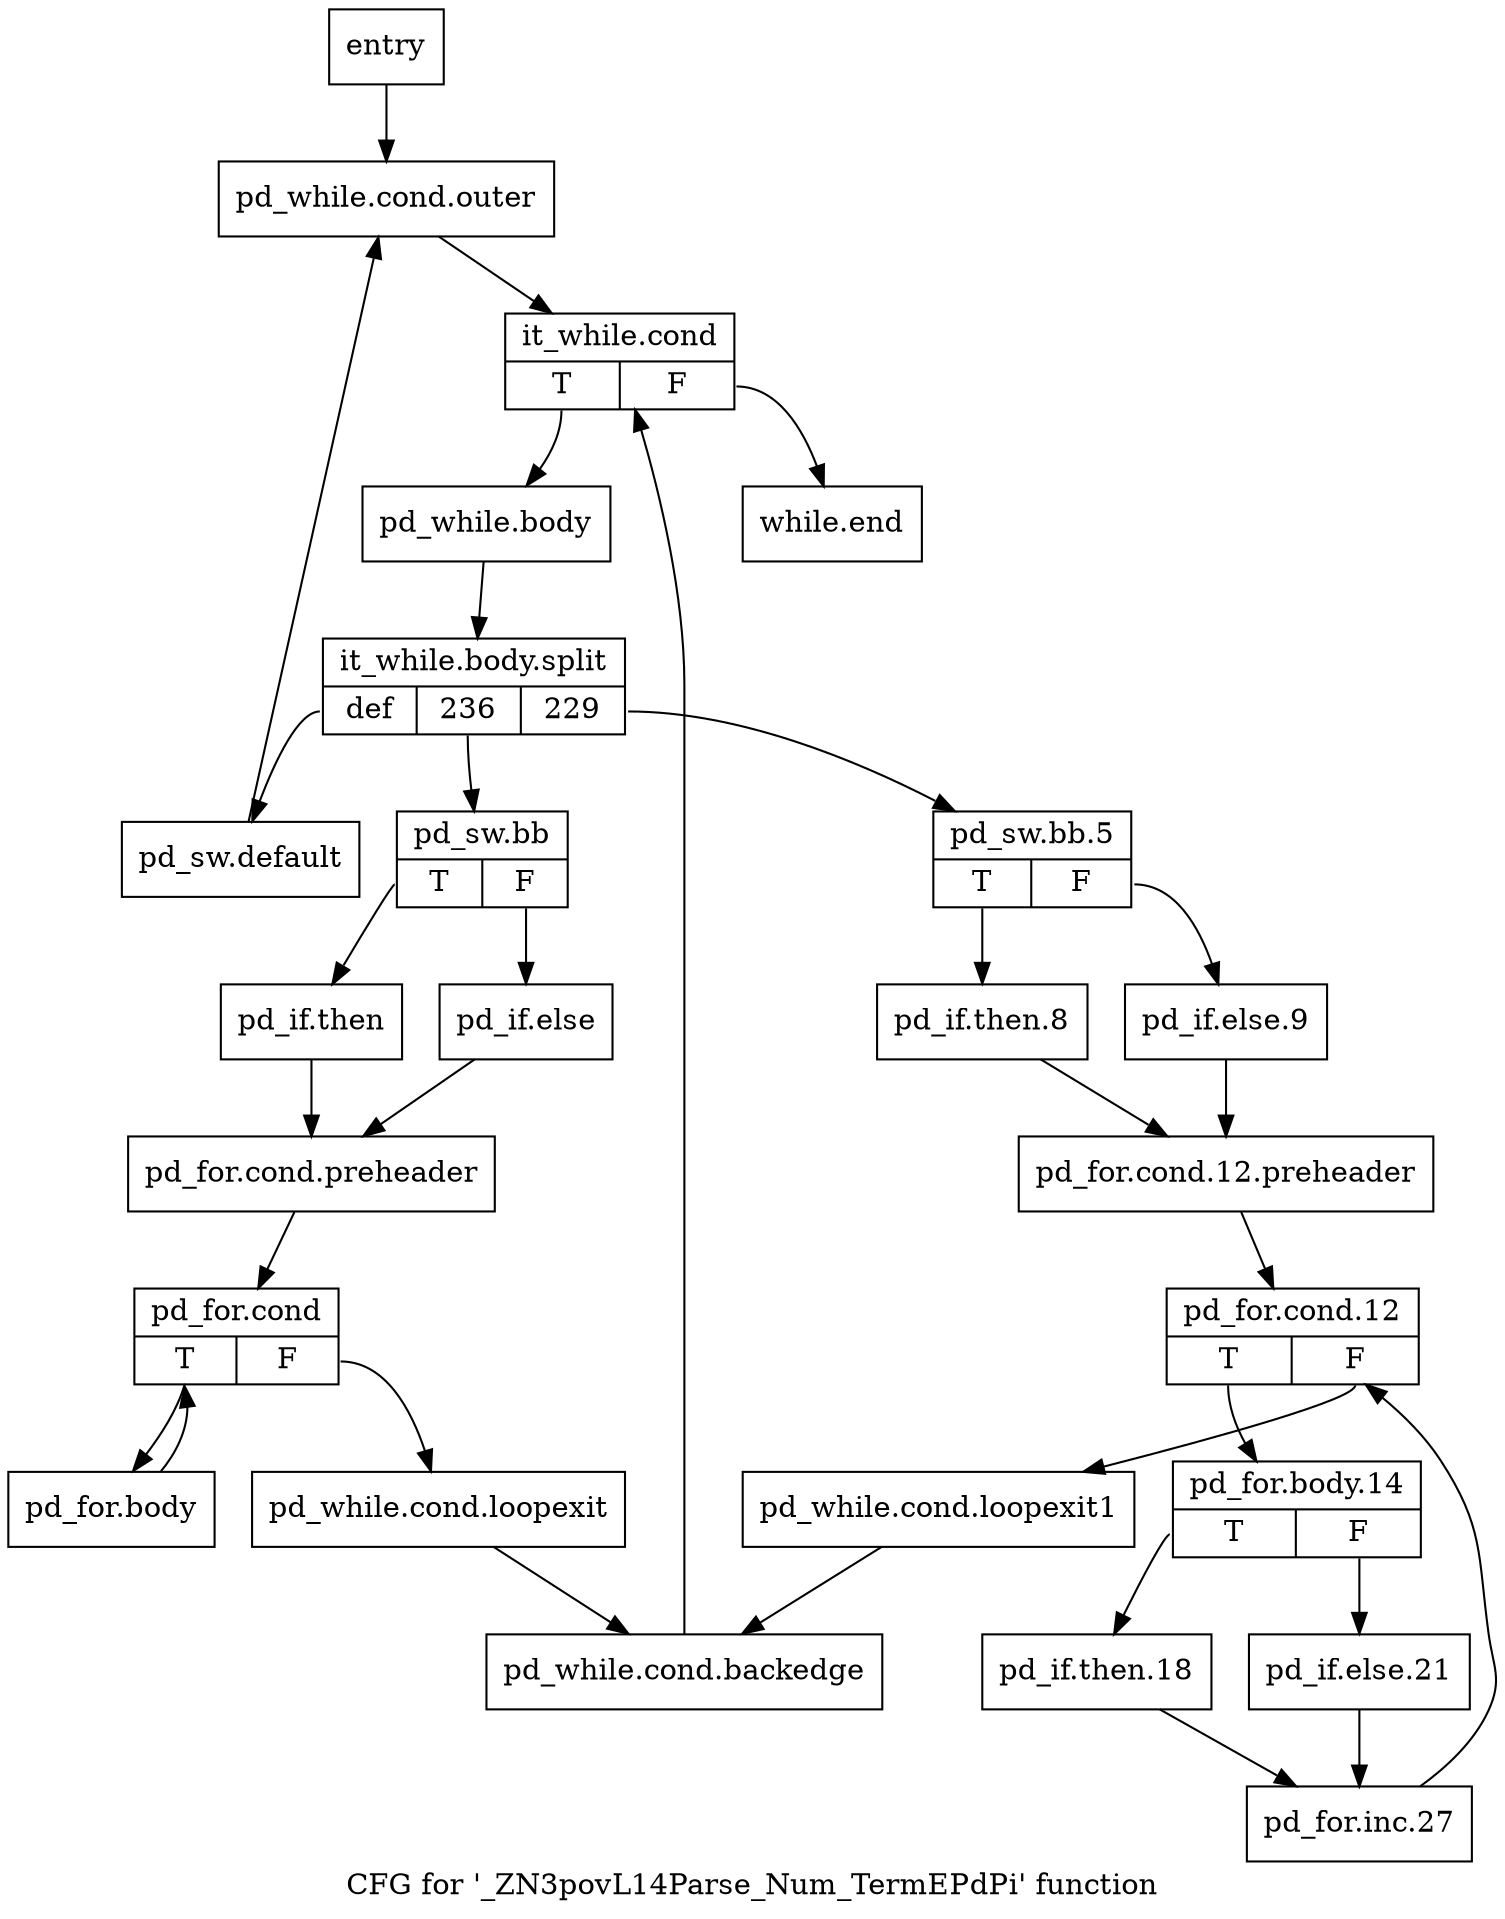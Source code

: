 digraph "CFG for '_ZN3povL14Parse_Num_TermEPdPi' function" {
	label="CFG for '_ZN3povL14Parse_Num_TermEPdPi' function";

	Node0xeb1d50 [shape=record,label="{entry}"];
	Node0xeb1d50 -> Node0xeb1da0;
	Node0xeb1da0 [shape=record,label="{pd_while.cond.outer}"];
	Node0xeb1da0 -> Node0xeb1ee0;
	Node0xeb1df0 [shape=record,label="{pd_while.cond.loopexit}"];
	Node0xeb1df0 -> Node0xeb1e40;
	Node0xeb1e40 [shape=record,label="{pd_while.cond.backedge}"];
	Node0xeb1e40 -> Node0xeb1ee0;
	Node0xeb1e90 [shape=record,label="{pd_while.cond.loopexit1}"];
	Node0xeb1e90 -> Node0xeb1e40;
	Node0xeb1ee0 [shape=record,label="{it_while.cond|{<s0>T|<s1>F}}"];
	Node0xeb1ee0:s0 -> Node0xeb1f30;
	Node0xeb1ee0:s1 -> Node0xeb2d30;
	Node0xeb1f30 [shape=record,label="{pd_while.body}"];
	Node0xeb1f30 -> Node0x2edc8f0;
	Node0x2edc8f0 [shape=record,label="{it_while.body.split|{<s0>def|<s1>236|<s2>229}}"];
	Node0x2edc8f0:s0 -> Node0xeb2ce0;
	Node0x2edc8f0:s1 -> Node0xeb2830;
	Node0x2edc8f0:s2 -> Node0xeb2a10;
	Node0xeb2830 [shape=record,label="{pd_sw.bb|{<s0>T|<s1>F}}"];
	Node0xeb2830:s0 -> Node0xeb2880;
	Node0xeb2830:s1 -> Node0xeb28d0;
	Node0xeb2880 [shape=record,label="{pd_if.then}"];
	Node0xeb2880 -> Node0xeb2920;
	Node0xeb28d0 [shape=record,label="{pd_if.else}"];
	Node0xeb28d0 -> Node0xeb2920;
	Node0xeb2920 [shape=record,label="{pd_for.cond.preheader}"];
	Node0xeb2920 -> Node0xeb2970;
	Node0xeb2970 [shape=record,label="{pd_for.cond|{<s0>T|<s1>F}}"];
	Node0xeb2970:s0 -> Node0xeb29c0;
	Node0xeb2970:s1 -> Node0xeb1df0;
	Node0xeb29c0 [shape=record,label="{pd_for.body}"];
	Node0xeb29c0 -> Node0xeb2970;
	Node0xeb2a10 [shape=record,label="{pd_sw.bb.5|{<s0>T|<s1>F}}"];
	Node0xeb2a10:s0 -> Node0xeb2a60;
	Node0xeb2a10:s1 -> Node0xeb2ab0;
	Node0xeb2a60 [shape=record,label="{pd_if.then.8}"];
	Node0xeb2a60 -> Node0xeb2b00;
	Node0xeb2ab0 [shape=record,label="{pd_if.else.9}"];
	Node0xeb2ab0 -> Node0xeb2b00;
	Node0xeb2b00 [shape=record,label="{pd_for.cond.12.preheader}"];
	Node0xeb2b00 -> Node0xeb2b50;
	Node0xeb2b50 [shape=record,label="{pd_for.cond.12|{<s0>T|<s1>F}}"];
	Node0xeb2b50:s0 -> Node0xeb2ba0;
	Node0xeb2b50:s1 -> Node0xeb1e90;
	Node0xeb2ba0 [shape=record,label="{pd_for.body.14|{<s0>T|<s1>F}}"];
	Node0xeb2ba0:s0 -> Node0xeb2bf0;
	Node0xeb2ba0:s1 -> Node0xeb2c40;
	Node0xeb2bf0 [shape=record,label="{pd_if.then.18}"];
	Node0xeb2bf0 -> Node0xeb2c90;
	Node0xeb2c40 [shape=record,label="{pd_if.else.21}"];
	Node0xeb2c40 -> Node0xeb2c90;
	Node0xeb2c90 [shape=record,label="{pd_for.inc.27}"];
	Node0xeb2c90 -> Node0xeb2b50;
	Node0xeb2ce0 [shape=record,label="{pd_sw.default}"];
	Node0xeb2ce0 -> Node0xeb1da0;
	Node0xeb2d30 [shape=record,label="{while.end}"];
}
